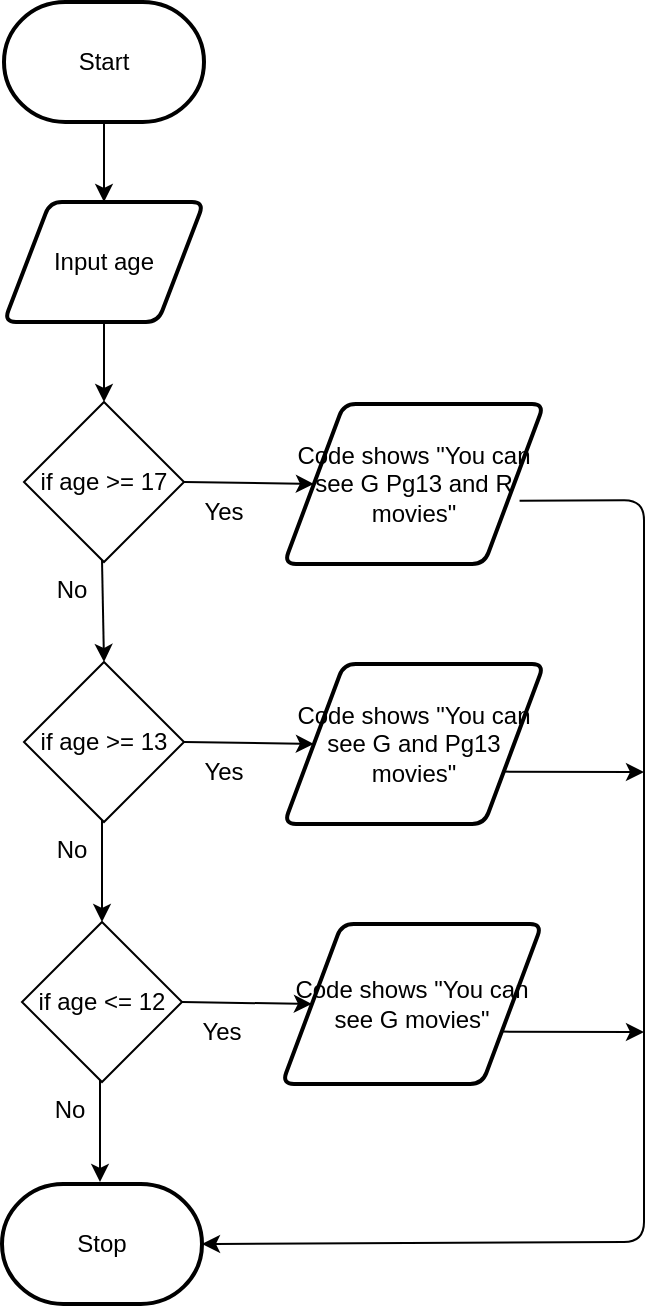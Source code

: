 <mxfile>
    <diagram id="GInHtZuMB5CcCfA9ihm7" name="Page-1">
        <mxGraphModel dx="1074" dy="711" grid="1" gridSize="10" guides="1" tooltips="1" connect="1" arrows="1" fold="1" page="1" pageScale="1" pageWidth="850" pageHeight="1100" math="0" shadow="0">
            <root>
                <mxCell id="0"/>
                <mxCell id="1" parent="0"/>
                <mxCell id="7" style="edgeStyle=none;html=1;" parent="1" source="2" target="3" edge="1">
                    <mxGeometry relative="1" as="geometry"/>
                </mxCell>
                <mxCell id="2" value="Start" style="strokeWidth=2;html=1;shape=mxgraph.flowchart.terminator;whiteSpace=wrap;" parent="1" vertex="1">
                    <mxGeometry x="300" y="116" width="100" height="60" as="geometry"/>
                </mxCell>
                <mxCell id="8" style="edgeStyle=none;html=1;" parent="1" source="3" edge="1">
                    <mxGeometry relative="1" as="geometry">
                        <mxPoint x="350" y="316" as="targetPoint"/>
                    </mxGeometry>
                </mxCell>
                <mxCell id="3" value="Input age" style="shape=parallelogram;html=1;strokeWidth=2;perimeter=parallelogramPerimeter;whiteSpace=wrap;rounded=1;arcSize=12;size=0.23;" parent="1" vertex="1">
                    <mxGeometry x="300" y="216" width="100" height="60" as="geometry"/>
                </mxCell>
                <mxCell id="6" value="Stop" style="strokeWidth=2;html=1;shape=mxgraph.flowchart.terminator;whiteSpace=wrap;" parent="1" vertex="1">
                    <mxGeometry x="299" y="707" width="100" height="60" as="geometry"/>
                </mxCell>
                <mxCell id="12" style="edgeStyle=none;html=1;exitX=1;exitY=0.5;exitDx=0;exitDy=0;entryX=0;entryY=0.5;entryDx=0;entryDy=0;" parent="1" source="11" target="14" edge="1">
                    <mxGeometry relative="1" as="geometry">
                        <mxPoint x="450" y="356" as="targetPoint"/>
                    </mxGeometry>
                </mxCell>
                <mxCell id="11" value="if age &amp;gt;= 17" style="rhombus;whiteSpace=wrap;html=1;" parent="1" vertex="1">
                    <mxGeometry x="310" y="316" width="80" height="80" as="geometry"/>
                </mxCell>
                <mxCell id="19" style="edgeStyle=none;html=1;exitX=0.906;exitY=0.605;exitDx=0;exitDy=0;exitPerimeter=0;entryX=1;entryY=0.5;entryDx=0;entryDy=0;entryPerimeter=0;" parent="1" source="14" target="6" edge="1">
                    <mxGeometry relative="1" as="geometry">
                        <mxPoint x="720" y="400" as="sourcePoint"/>
                        <mxPoint x="620" y="790" as="targetPoint"/>
                        <Array as="points">
                            <mxPoint x="620" y="365"/>
                            <mxPoint x="620" y="736"/>
                        </Array>
                    </mxGeometry>
                </mxCell>
                <mxCell id="14" value="Code shows &quot;You can see G Pg13 and R movies&quot;" style="shape=parallelogram;html=1;strokeWidth=2;perimeter=parallelogramPerimeter;whiteSpace=wrap;rounded=1;arcSize=12;size=0.23;" parent="1" vertex="1">
                    <mxGeometry x="440" y="317" width="130" height="80" as="geometry"/>
                </mxCell>
                <mxCell id="15" value="Yes" style="text;html=1;strokeColor=none;fillColor=none;align=center;verticalAlign=middle;whiteSpace=wrap;rounded=0;" parent="1" vertex="1">
                    <mxGeometry x="380" y="356" width="60" height="30" as="geometry"/>
                </mxCell>
                <mxCell id="18" style="edgeStyle=none;html=1;exitX=0.75;exitY=0;exitDx=0;exitDy=0;entryX=0.5;entryY=0;entryDx=0;entryDy=0;" parent="1" source="17" target="21" edge="1">
                    <mxGeometry relative="1" as="geometry">
                        <mxPoint x="349" y="446" as="targetPoint"/>
                    </mxGeometry>
                </mxCell>
                <mxCell id="17" value="No" style="text;html=1;strokeColor=none;fillColor=none;align=center;verticalAlign=middle;whiteSpace=wrap;rounded=0;" parent="1" vertex="1">
                    <mxGeometry x="304" y="395" width="60" height="30" as="geometry"/>
                </mxCell>
                <mxCell id="20" style="edgeStyle=none;html=1;exitX=1;exitY=0.5;exitDx=0;exitDy=0;entryX=0;entryY=0.5;entryDx=0;entryDy=0;" parent="1" source="21" target="23" edge="1">
                    <mxGeometry relative="1" as="geometry">
                        <mxPoint x="450" y="486" as="targetPoint"/>
                    </mxGeometry>
                </mxCell>
                <mxCell id="21" value="if age &amp;gt;= 13" style="rhombus;whiteSpace=wrap;html=1;" parent="1" vertex="1">
                    <mxGeometry x="310" y="446" width="80" height="80" as="geometry"/>
                </mxCell>
                <mxCell id="22" style="edgeStyle=none;html=1;exitX=1;exitY=0.75;exitDx=0;exitDy=0;" parent="1" source="23" edge="1">
                    <mxGeometry relative="1" as="geometry">
                        <mxPoint x="620" y="501" as="targetPoint"/>
                    </mxGeometry>
                </mxCell>
                <mxCell id="23" value="Code shows &quot;You can see G and Pg13 movies&quot;" style="shape=parallelogram;html=1;strokeWidth=2;perimeter=parallelogramPerimeter;whiteSpace=wrap;rounded=1;arcSize=12;size=0.23;" parent="1" vertex="1">
                    <mxGeometry x="440" y="447" width="130" height="80" as="geometry"/>
                </mxCell>
                <mxCell id="24" value="Yes" style="text;html=1;strokeColor=none;fillColor=none;align=center;verticalAlign=middle;whiteSpace=wrap;rounded=0;" parent="1" vertex="1">
                    <mxGeometry x="380" y="486" width="60" height="30" as="geometry"/>
                </mxCell>
                <mxCell id="25" style="edgeStyle=none;html=1;exitX=0.75;exitY=0;exitDx=0;exitDy=0;" parent="1" source="26" edge="1">
                    <mxGeometry relative="1" as="geometry">
                        <mxPoint x="349" y="576" as="targetPoint"/>
                    </mxGeometry>
                </mxCell>
                <mxCell id="26" value="No" style="text;html=1;strokeColor=none;fillColor=none;align=center;verticalAlign=middle;whiteSpace=wrap;rounded=0;" parent="1" vertex="1">
                    <mxGeometry x="304" y="525" width="60" height="30" as="geometry"/>
                </mxCell>
                <mxCell id="27" style="edgeStyle=none;html=1;exitX=1;exitY=0.5;exitDx=0;exitDy=0;entryX=0;entryY=0.5;entryDx=0;entryDy=0;" parent="1" source="28" target="30" edge="1">
                    <mxGeometry relative="1" as="geometry">
                        <mxPoint x="449" y="616" as="targetPoint"/>
                    </mxGeometry>
                </mxCell>
                <mxCell id="28" value="if age &amp;lt;= 12" style="rhombus;whiteSpace=wrap;html=1;" parent="1" vertex="1">
                    <mxGeometry x="309" y="576" width="80" height="80" as="geometry"/>
                </mxCell>
                <mxCell id="29" style="edgeStyle=none;html=1;exitX=1;exitY=0.75;exitDx=0;exitDy=0;" parent="1" source="30" edge="1">
                    <mxGeometry relative="1" as="geometry">
                        <mxPoint x="620" y="631" as="targetPoint"/>
                    </mxGeometry>
                </mxCell>
                <mxCell id="30" value="Code shows &quot;You can see G movies&quot;" style="shape=parallelogram;html=1;strokeWidth=2;perimeter=parallelogramPerimeter;whiteSpace=wrap;rounded=1;arcSize=12;size=0.23;" parent="1" vertex="1">
                    <mxGeometry x="439" y="577" width="130" height="80" as="geometry"/>
                </mxCell>
                <mxCell id="31" value="Yes" style="text;html=1;strokeColor=none;fillColor=none;align=center;verticalAlign=middle;whiteSpace=wrap;rounded=0;" parent="1" vertex="1">
                    <mxGeometry x="379" y="616" width="60" height="30" as="geometry"/>
                </mxCell>
                <mxCell id="32" style="edgeStyle=none;html=1;exitX=0.75;exitY=0;exitDx=0;exitDy=0;" parent="1" source="33" edge="1">
                    <mxGeometry relative="1" as="geometry">
                        <mxPoint x="348" y="706" as="targetPoint"/>
                    </mxGeometry>
                </mxCell>
                <mxCell id="33" value="No" style="text;html=1;strokeColor=none;fillColor=none;align=center;verticalAlign=middle;whiteSpace=wrap;rounded=0;" parent="1" vertex="1">
                    <mxGeometry x="303" y="655" width="60" height="30" as="geometry"/>
                </mxCell>
            </root>
        </mxGraphModel>
    </diagram>
</mxfile>